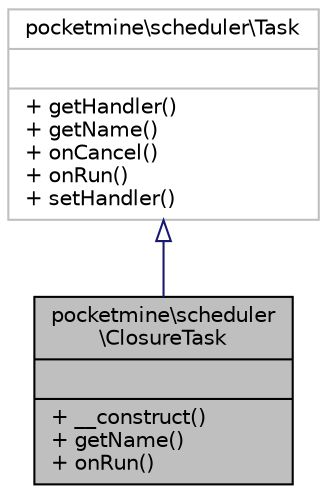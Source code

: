 digraph "pocketmine\scheduler\ClosureTask"
{
 // INTERACTIVE_SVG=YES
 // LATEX_PDF_SIZE
  edge [fontname="Helvetica",fontsize="10",labelfontname="Helvetica",labelfontsize="10"];
  node [fontname="Helvetica",fontsize="10",shape=record];
  Node1 [label="{pocketmine\\scheduler\l\\ClosureTask\n||+ __construct()\l+ getName()\l+ onRun()\l}",height=0.2,width=0.4,color="black", fillcolor="grey75", style="filled", fontcolor="black",tooltip=" "];
  Node2 -> Node1 [dir="back",color="midnightblue",fontsize="10",style="solid",arrowtail="onormal",fontname="Helvetica"];
  Node2 [label="{pocketmine\\scheduler\\Task\n||+ getHandler()\l+ getName()\l+ onCancel()\l+ onRun()\l+ setHandler()\l}",height=0.2,width=0.4,color="grey75", fillcolor="white", style="filled",URL="$df/d5e/classpocketmine_1_1scheduler_1_1_task.html",tooltip=" "];
}
